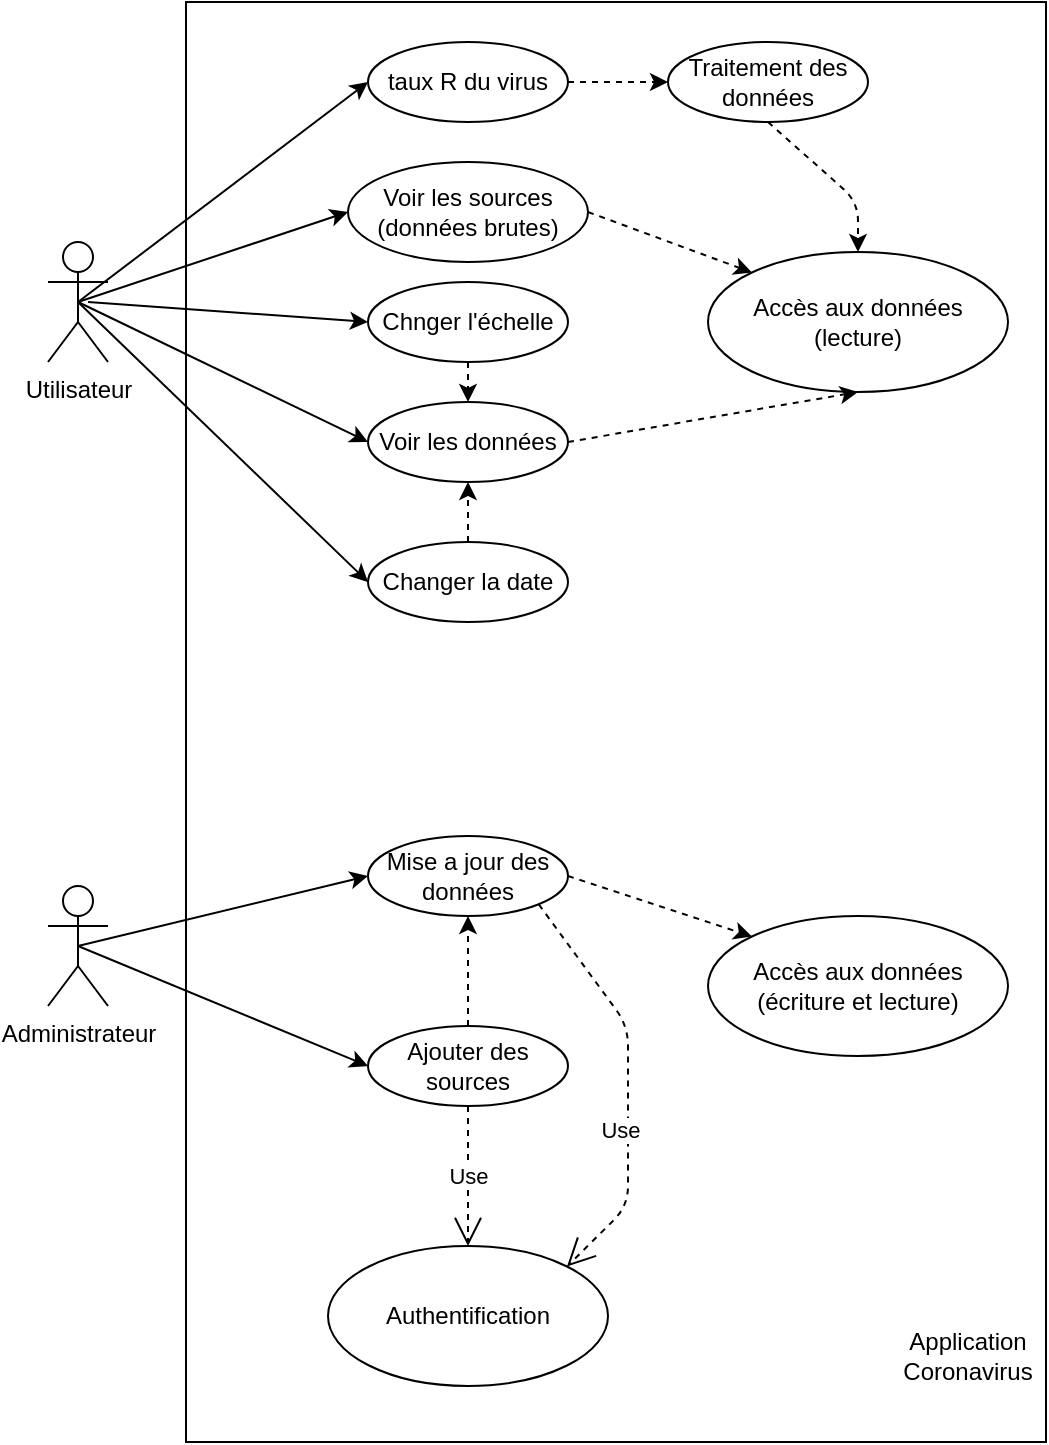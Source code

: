 <mxfile version="13.6.2" type="device"><diagram id="W7PRGZy6A3OHWf_IWzvV" name="Page-1"><mxGraphModel dx="1422" dy="822" grid="1" gridSize="10" guides="1" tooltips="1" connect="1" arrows="1" fold="1" page="1" pageScale="1" pageWidth="827" pageHeight="1169" math="0" shadow="0"><root><mxCell id="0"/><mxCell id="1" parent="0"/><mxCell id="Sk84JYHPin6J62dBIlgi-3" value="" style="rounded=0;whiteSpace=wrap;html=1;" vertex="1" parent="1"><mxGeometry x="199" y="30" width="430" height="720" as="geometry"/></mxCell><mxCell id="UH6hqWK-zKNZkn8MHM9C-1" value="Utilisateur&lt;br&gt;" style="shape=umlActor;verticalLabelPosition=bottom;verticalAlign=top;html=1;" parent="1" vertex="1"><mxGeometry x="130" y="150" width="30" height="60" as="geometry"/></mxCell><mxCell id="UH6hqWK-zKNZkn8MHM9C-2" value="Administrateur&lt;br&gt;" style="shape=umlActor;verticalLabelPosition=bottom;verticalAlign=top;html=1;" parent="1" vertex="1"><mxGeometry x="130" y="472" width="30" height="60" as="geometry"/></mxCell><mxCell id="UH6hqWK-zKNZkn8MHM9C-4" value="Voir les données" style="ellipse;whiteSpace=wrap;html=1;align=center;" parent="1" vertex="1"><mxGeometry x="290" y="230" width="100" height="40" as="geometry"/></mxCell><mxCell id="UH6hqWK-zKNZkn8MHM9C-5" value="Chnger l'échelle" style="ellipse;whiteSpace=wrap;html=1;align=center;" parent="1" vertex="1"><mxGeometry x="290" y="170" width="100" height="40" as="geometry"/></mxCell><mxCell id="UH6hqWK-zKNZkn8MHM9C-6" value="Voir les sources (données brutes)" style="ellipse;whiteSpace=wrap;html=1;align=center;" parent="1" vertex="1"><mxGeometry x="280" y="110" width="120" height="50" as="geometry"/></mxCell><mxCell id="UH6hqWK-zKNZkn8MHM9C-7" value="Ajouter des sources" style="ellipse;whiteSpace=wrap;html=1;align=center;" parent="1" vertex="1"><mxGeometry x="290" y="542" width="100" height="40" as="geometry"/></mxCell><mxCell id="UH6hqWK-zKNZkn8MHM9C-8" value="Mise a jour des données" style="ellipse;whiteSpace=wrap;html=1;align=center;" parent="1" vertex="1"><mxGeometry x="290" y="447" width="100" height="40" as="geometry"/></mxCell><mxCell id="UH6hqWK-zKNZkn8MHM9C-10" value="" style="endArrow=classic;html=1;entryX=0;entryY=0.5;entryDx=0;entryDy=0;" parent="1" target="UH6hqWK-zKNZkn8MHM9C-6" edge="1"><mxGeometry width="50" height="50" relative="1" as="geometry"><mxPoint x="145" y="180" as="sourcePoint"/><mxPoint x="440" y="290" as="targetPoint"/></mxGeometry></mxCell><mxCell id="UH6hqWK-zKNZkn8MHM9C-11" value="" style="endArrow=classic;html=1;entryX=0;entryY=0.5;entryDx=0;entryDy=0;" parent="1" target="UH6hqWK-zKNZkn8MHM9C-5" edge="1"><mxGeometry width="50" height="50" relative="1" as="geometry"><mxPoint x="150" y="180" as="sourcePoint"/><mxPoint x="290" y="145" as="targetPoint"/></mxGeometry></mxCell><mxCell id="UH6hqWK-zKNZkn8MHM9C-12" value="" style="endArrow=classic;html=1;entryX=0;entryY=0.5;entryDx=0;entryDy=0;exitX=0.5;exitY=0.5;exitDx=0;exitDy=0;exitPerimeter=0;" parent="1" source="UH6hqWK-zKNZkn8MHM9C-1" target="UH6hqWK-zKNZkn8MHM9C-4" edge="1"><mxGeometry width="50" height="50" relative="1" as="geometry"><mxPoint x="180" y="195" as="sourcePoint"/><mxPoint x="300" y="155" as="targetPoint"/></mxGeometry></mxCell><mxCell id="UH6hqWK-zKNZkn8MHM9C-13" value="" style="endArrow=classic;html=1;entryX=0;entryY=0.5;entryDx=0;entryDy=0;exitX=0.5;exitY=0.5;exitDx=0;exitDy=0;exitPerimeter=0;" parent="1" source="UH6hqWK-zKNZkn8MHM9C-2" target="UH6hqWK-zKNZkn8MHM9C-7" edge="1"><mxGeometry width="50" height="50" relative="1" as="geometry"><mxPoint x="180" y="462" as="sourcePoint"/><mxPoint x="310" y="372" as="targetPoint"/></mxGeometry></mxCell><mxCell id="UH6hqWK-zKNZkn8MHM9C-17" value="Accès aux données (lecture)" style="ellipse;whiteSpace=wrap;html=1;align=center;" parent="1" vertex="1"><mxGeometry x="460" y="155" width="150" height="70" as="geometry"/></mxCell><mxCell id="UH6hqWK-zKNZkn8MHM9C-18" value="Accès aux données (écriture et lecture)" style="ellipse;whiteSpace=wrap;html=1;align=center;" parent="1" vertex="1"><mxGeometry x="460" y="487" width="150" height="70" as="geometry"/></mxCell><mxCell id="UH6hqWK-zKNZkn8MHM9C-19" value="Traitement des données" style="ellipse;whiteSpace=wrap;html=1;align=center;" parent="1" vertex="1"><mxGeometry x="440" y="50" width="100" height="40" as="geometry"/></mxCell><mxCell id="UH6hqWK-zKNZkn8MHM9C-20" value="taux R du virus" style="ellipse;whiteSpace=wrap;html=1;align=center;" parent="1" vertex="1"><mxGeometry x="290" y="50" width="100" height="40" as="geometry"/></mxCell><mxCell id="UH6hqWK-zKNZkn8MHM9C-21" value="" style="endArrow=classic;html=1;entryX=0;entryY=0.5;entryDx=0;entryDy=0;exitX=0.5;exitY=0.5;exitDx=0;exitDy=0;exitPerimeter=0;" parent="1" source="UH6hqWK-zKNZkn8MHM9C-2" target="UH6hqWK-zKNZkn8MHM9C-8" edge="1"><mxGeometry width="50" height="50" relative="1" as="geometry"><mxPoint x="155" y="512" as="sourcePoint"/><mxPoint x="300" y="572" as="targetPoint"/></mxGeometry></mxCell><mxCell id="UH6hqWK-zKNZkn8MHM9C-22" value="" style="endArrow=classic;html=1;dashed=1;exitX=1;exitY=0.5;exitDx=0;exitDy=0;entryX=0;entryY=0;entryDx=0;entryDy=0;" parent="1" source="UH6hqWK-zKNZkn8MHM9C-8" target="UH6hqWK-zKNZkn8MHM9C-18" edge="1"><mxGeometry width="50" height="50" relative="1" as="geometry"><mxPoint x="400" y="452" as="sourcePoint"/><mxPoint x="450" y="402" as="targetPoint"/></mxGeometry></mxCell><mxCell id="UH6hqWK-zKNZkn8MHM9C-24" value="" style="endArrow=classic;html=1;dashed=1;exitX=1;exitY=0.5;exitDx=0;exitDy=0;entryX=0.5;entryY=1;entryDx=0;entryDy=0;" parent="1" source="UH6hqWK-zKNZkn8MHM9C-4" target="UH6hqWK-zKNZkn8MHM9C-17" edge="1"><mxGeometry width="50" height="50" relative="1" as="geometry"><mxPoint x="390" y="405" as="sourcePoint"/><mxPoint x="481.967" y="395.251" as="targetPoint"/></mxGeometry></mxCell><mxCell id="UH6hqWK-zKNZkn8MHM9C-25" value="" style="endArrow=classic;html=1;dashed=1;exitX=1;exitY=0.5;exitDx=0;exitDy=0;entryX=0;entryY=0;entryDx=0;entryDy=0;" parent="1" source="UH6hqWK-zKNZkn8MHM9C-6" target="UH6hqWK-zKNZkn8MHM9C-17" edge="1"><mxGeometry width="50" height="50" relative="1" as="geometry"><mxPoint x="400" y="260" as="sourcePoint"/><mxPoint x="545" y="235" as="targetPoint"/></mxGeometry></mxCell><mxCell id="UH6hqWK-zKNZkn8MHM9C-26" value="" style="endArrow=classic;html=1;dashed=1;exitX=0.5;exitY=1;exitDx=0;exitDy=0;entryX=0.5;entryY=0;entryDx=0;entryDy=0;" parent="1" source="UH6hqWK-zKNZkn8MHM9C-5" target="UH6hqWK-zKNZkn8MHM9C-4" edge="1"><mxGeometry width="50" height="50" relative="1" as="geometry"><mxPoint x="410" y="270" as="sourcePoint"/><mxPoint x="555" y="245" as="targetPoint"/></mxGeometry></mxCell><mxCell id="UH6hqWK-zKNZkn8MHM9C-27" value="" style="endArrow=classic;html=1;entryX=0;entryY=0.5;entryDx=0;entryDy=0;exitX=0.5;exitY=0.5;exitDx=0;exitDy=0;exitPerimeter=0;" parent="1" source="UH6hqWK-zKNZkn8MHM9C-1" target="UH6hqWK-zKNZkn8MHM9C-20" edge="1"><mxGeometry width="50" height="50" relative="1" as="geometry"><mxPoint x="155" y="190" as="sourcePoint"/><mxPoint x="290" y="145" as="targetPoint"/></mxGeometry></mxCell><mxCell id="UH6hqWK-zKNZkn8MHM9C-28" value="" style="endArrow=classic;html=1;dashed=1;exitX=1;exitY=0.5;exitDx=0;exitDy=0;entryX=0;entryY=0.5;entryDx=0;entryDy=0;" parent="1" source="UH6hqWK-zKNZkn8MHM9C-20" target="UH6hqWK-zKNZkn8MHM9C-19" edge="1"><mxGeometry width="50" height="50" relative="1" as="geometry"><mxPoint x="410" y="145" as="sourcePoint"/><mxPoint x="491.967" y="175.251" as="targetPoint"/></mxGeometry></mxCell><mxCell id="UH6hqWK-zKNZkn8MHM9C-29" value="" style="endArrow=classic;html=1;dashed=1;exitX=0.5;exitY=1;exitDx=0;exitDy=0;entryX=0.5;entryY=0;entryDx=0;entryDy=0;" parent="1" source="UH6hqWK-zKNZkn8MHM9C-19" target="UH6hqWK-zKNZkn8MHM9C-17" edge="1"><mxGeometry width="50" height="50" relative="1" as="geometry"><mxPoint x="420" y="155" as="sourcePoint"/><mxPoint x="501.967" y="185.251" as="targetPoint"/><Array as="points"><mxPoint x="535" y="130"/></Array></mxGeometry></mxCell><mxCell id="UH6hqWK-zKNZkn8MHM9C-30" value="" style="endArrow=classic;html=1;dashed=1;exitX=0.5;exitY=0;exitDx=0;exitDy=0;entryX=0.5;entryY=1;entryDx=0;entryDy=0;" parent="1" source="UH6hqWK-zKNZkn8MHM9C-7" target="UH6hqWK-zKNZkn8MHM9C-8" edge="1"><mxGeometry width="50" height="50" relative="1" as="geometry"><mxPoint x="360" y="332" as="sourcePoint"/><mxPoint x="370" y="522" as="targetPoint"/></mxGeometry></mxCell><mxCell id="N1ZP83jwYmZalf_szfUD-1" value="Authentification" style="ellipse;whiteSpace=wrap;html=1;" parent="1" vertex="1"><mxGeometry x="270" y="652" width="140" height="70" as="geometry"/></mxCell><mxCell id="N1ZP83jwYmZalf_szfUD-2" value="Use" style="endArrow=open;endSize=12;dashed=1;html=1;exitX=0.5;exitY=1;exitDx=0;exitDy=0;" parent="1" source="UH6hqWK-zKNZkn8MHM9C-7" target="N1ZP83jwYmZalf_szfUD-1" edge="1"><mxGeometry width="160" relative="1" as="geometry"><mxPoint x="510" y="432" as="sourcePoint"/><mxPoint x="670" y="432" as="targetPoint"/></mxGeometry></mxCell><mxCell id="N1ZP83jwYmZalf_szfUD-3" value="Use" style="endArrow=open;endSize=12;dashed=1;html=1;exitX=1;exitY=1;exitDx=0;exitDy=0;entryX=1;entryY=0;entryDx=0;entryDy=0;" parent="1" source="UH6hqWK-zKNZkn8MHM9C-8" target="N1ZP83jwYmZalf_szfUD-1" edge="1"><mxGeometry x="0.221" y="-4" width="160" relative="1" as="geometry"><mxPoint x="350" y="592" as="sourcePoint"/><mxPoint x="350" y="662" as="targetPoint"/><Array as="points"><mxPoint x="420" y="542"/><mxPoint x="420" y="632"/></Array><mxPoint as="offset"/></mxGeometry></mxCell><mxCell id="Sk84JYHPin6J62dBIlgi-4" value="Application Coronavirus" style="text;html=1;strokeColor=none;fillColor=none;align=center;verticalAlign=middle;whiteSpace=wrap;rounded=0;" vertex="1" parent="1"><mxGeometry x="570" y="697" width="40" height="20" as="geometry"/></mxCell><mxCell id="Sk84JYHPin6J62dBIlgi-5" value="Changer la date" style="ellipse;whiteSpace=wrap;html=1;align=center;" vertex="1" parent="1"><mxGeometry x="290" y="300" width="100" height="40" as="geometry"/></mxCell><mxCell id="Sk84JYHPin6J62dBIlgi-6" value="" style="endArrow=classic;html=1;entryX=0;entryY=0.5;entryDx=0;entryDy=0;exitX=0.5;exitY=0.5;exitDx=0;exitDy=0;exitPerimeter=0;" edge="1" parent="1" source="UH6hqWK-zKNZkn8MHM9C-1" target="Sk84JYHPin6J62dBIlgi-5"><mxGeometry width="50" height="50" relative="1" as="geometry"><mxPoint x="155" y="190" as="sourcePoint"/><mxPoint x="300" y="260" as="targetPoint"/></mxGeometry></mxCell><mxCell id="Sk84JYHPin6J62dBIlgi-7" value="" style="endArrow=classic;html=1;dashed=1;entryX=0.5;entryY=1;entryDx=0;entryDy=0;exitX=0.5;exitY=0;exitDx=0;exitDy=0;" edge="1" parent="1" source="Sk84JYHPin6J62dBIlgi-5" target="UH6hqWK-zKNZkn8MHM9C-4"><mxGeometry width="50" height="50" relative="1" as="geometry"><mxPoint x="790" y="210" as="sourcePoint"/><mxPoint x="350" y="240" as="targetPoint"/></mxGeometry></mxCell></root></mxGraphModel></diagram></mxfile>